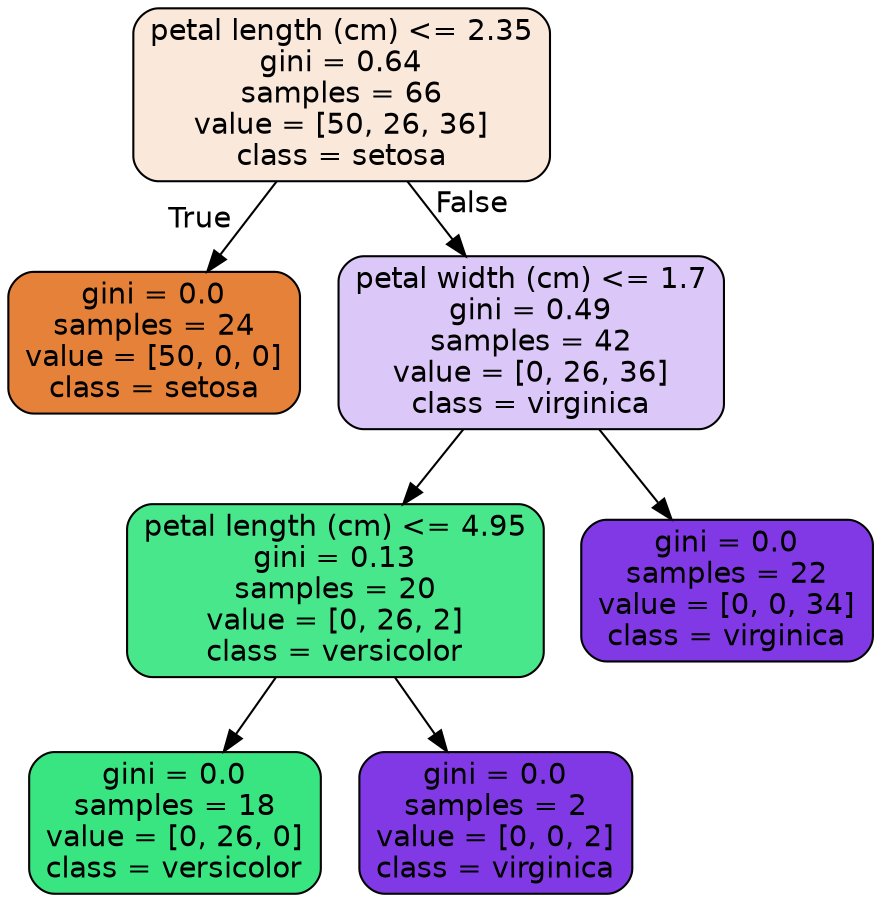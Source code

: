 digraph Tree {
node [shape=box, style="filled, rounded", color="black", fontname=helvetica] ;
edge [fontname=helvetica] ;
0 [label="petal length (cm) <= 2.35\ngini = 0.64\nsamples = 66\nvalue = [50, 26, 36]\nclass = setosa", fillcolor="#fae8db"] ;
1 [label="gini = 0.0\nsamples = 24\nvalue = [50, 0, 0]\nclass = setosa", fillcolor="#e58139"] ;
0 -> 1 [labeldistance=2.5, labelangle=45, headlabel="True"] ;
2 [label="petal width (cm) <= 1.7\ngini = 0.49\nsamples = 42\nvalue = [0, 26, 36]\nclass = virginica", fillcolor="#dcc8f8"] ;
0 -> 2 [labeldistance=2.5, labelangle=-45, headlabel="False"] ;
3 [label="petal length (cm) <= 4.95\ngini = 0.13\nsamples = 20\nvalue = [0, 26, 2]\nclass = versicolor", fillcolor="#48e78b"] ;
2 -> 3 ;
4 [label="gini = 0.0\nsamples = 18\nvalue = [0, 26, 0]\nclass = versicolor", fillcolor="#39e581"] ;
3 -> 4 ;
5 [label="gini = 0.0\nsamples = 2\nvalue = [0, 0, 2]\nclass = virginica", fillcolor="#8139e5"] ;
3 -> 5 ;
6 [label="gini = 0.0\nsamples = 22\nvalue = [0, 0, 34]\nclass = virginica", fillcolor="#8139e5"] ;
2 -> 6 ;
}